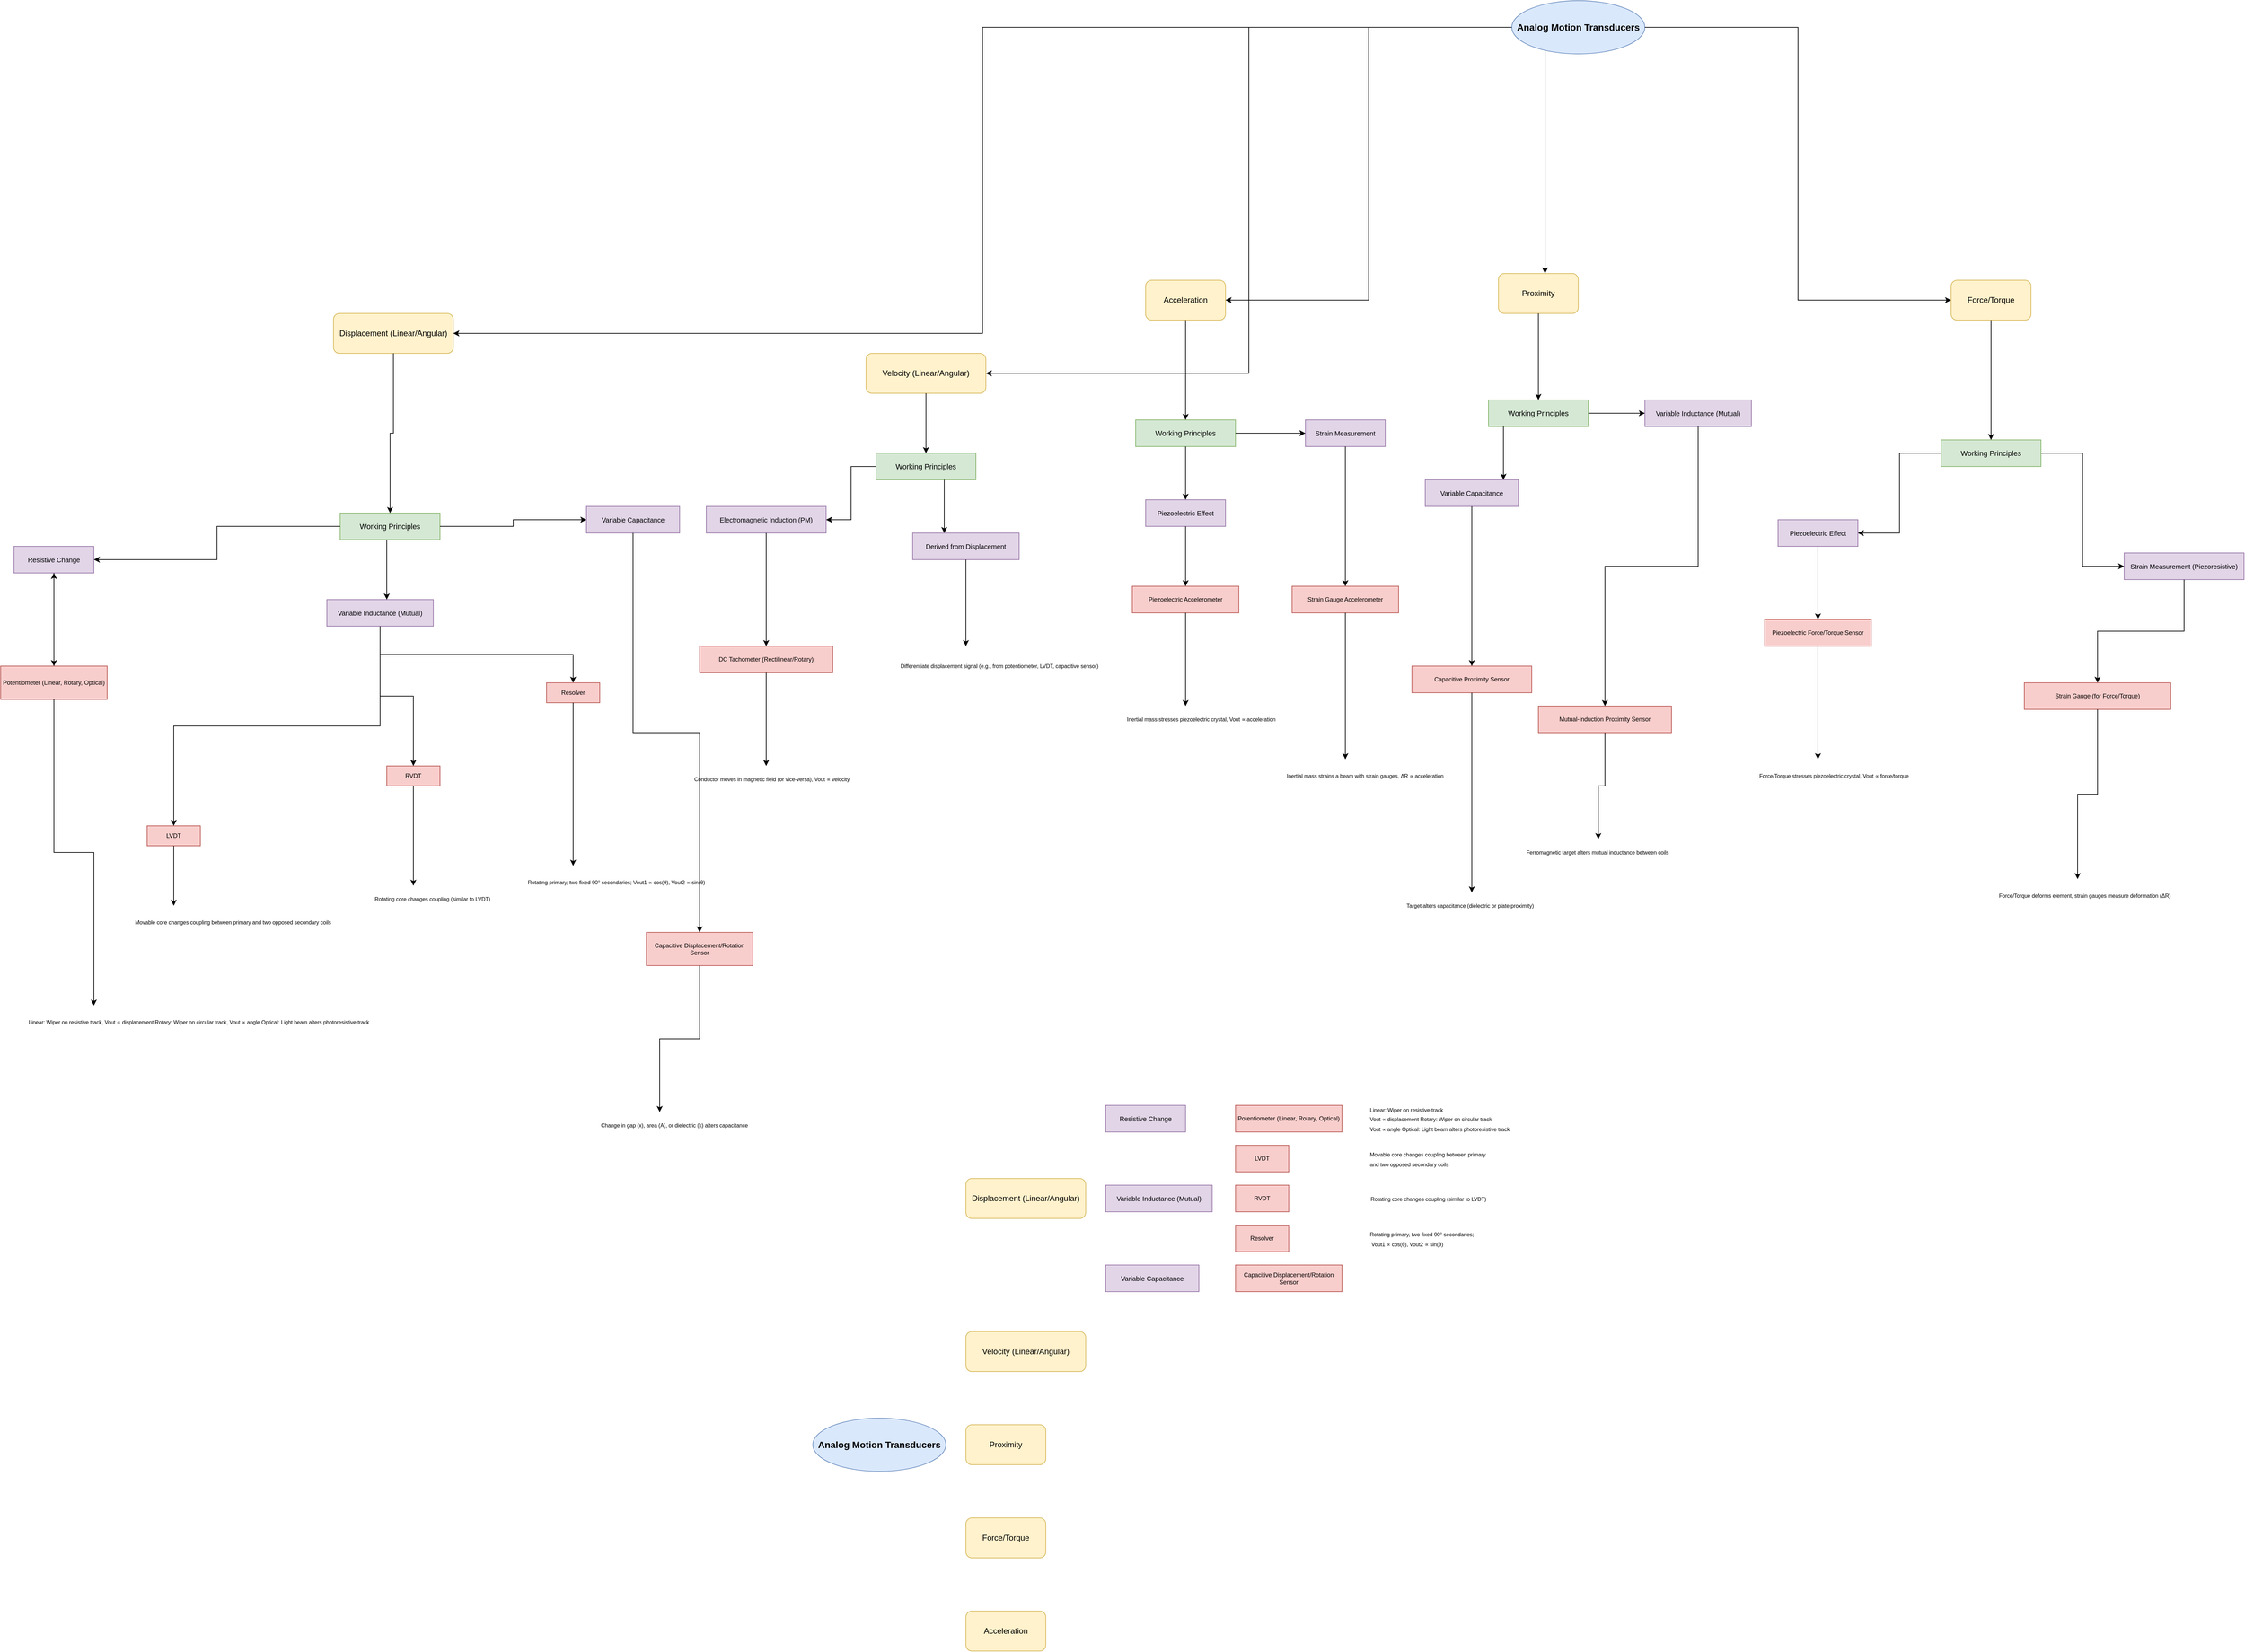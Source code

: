 <mxfile version="27.0.2">
  <diagram name="Page-1" id="zag9mFoeIa7U68DN8pHp">
    <mxGraphModel dx="3011" dy="1637" grid="1" gridSize="10" guides="1" tooltips="1" connect="1" arrows="1" fold="1" page="0" pageScale="1" pageWidth="850" pageHeight="1100" math="0" shadow="0">
      <root>
        <mxCell id="0" />
        <mxCell id="1" parent="0" />
        <mxCell id="jwKDQQEzBjQrpnpor33--13" value="Analog Motion Transducers" style="ellipse;whiteSpace=wrap;html=1;fillColor=#dae8fc;strokeColor=#6c8ebf;fontStyle=1;fontSize=14;" parent="1" vertex="1">
          <mxGeometry x="950" y="-650" width="200" height="80" as="geometry" />
        </mxCell>
        <mxCell id="jwKDQQEzBjQrpnpor33--14" value="Displacement (Linear/Angular)" style="rounded=1;whiteSpace=wrap;html=1;fillColor=#fff2cc;strokeColor=#d6b656;fontSize=12;" parent="1" vertex="1">
          <mxGeometry x="-820" y="-180" width="180" height="60" as="geometry" />
        </mxCell>
        <mxCell id="jwKDQQEzBjQrpnpor33--15" value="" style="edgeStyle=elbowEdgeStyle;elbow=horizontal;html=1;rounded=0;strokeColor=#000000;" parent="1" source="jwKDQQEzBjQrpnpor33--13" target="jwKDQQEzBjQrpnpor33--14" edge="1">
          <mxGeometry relative="1" as="geometry" />
        </mxCell>
        <mxCell id="jwKDQQEzBjQrpnpor33--16" value="Velocity (Linear/Angular)" style="rounded=1;whiteSpace=wrap;html=1;fillColor=#fff2cc;strokeColor=#d6b656;fontSize=12;" parent="1" vertex="1">
          <mxGeometry x="-20" y="-120" width="180" height="60" as="geometry" />
        </mxCell>
        <mxCell id="jwKDQQEzBjQrpnpor33--17" value="" style="edgeStyle=elbowEdgeStyle;elbow=horizontal;html=1;rounded=0;strokeColor=#000000;" parent="1" source="jwKDQQEzBjQrpnpor33--13" target="jwKDQQEzBjQrpnpor33--16" edge="1">
          <mxGeometry relative="1" as="geometry" />
        </mxCell>
        <mxCell id="jwKDQQEzBjQrpnpor33--18" value="Acceleration" style="rounded=1;whiteSpace=wrap;html=1;fillColor=#fff2cc;strokeColor=#d6b656;fontSize=12;" parent="1" vertex="1">
          <mxGeometry x="400" y="-230" width="120" height="60" as="geometry" />
        </mxCell>
        <mxCell id="jwKDQQEzBjQrpnpor33--19" value="" style="edgeStyle=elbowEdgeStyle;elbow=horizontal;html=1;rounded=0;strokeColor=#000000;" parent="1" source="jwKDQQEzBjQrpnpor33--13" target="jwKDQQEzBjQrpnpor33--18" edge="1">
          <mxGeometry relative="1" as="geometry" />
        </mxCell>
        <mxCell id="jwKDQQEzBjQrpnpor33--20" value="Proximity" style="rounded=1;whiteSpace=wrap;html=1;fillColor=#fff2cc;strokeColor=#d6b656;fontSize=12;" parent="1" vertex="1">
          <mxGeometry x="930" y="-240" width="120" height="60" as="geometry" />
        </mxCell>
        <mxCell id="jwKDQQEzBjQrpnpor33--21" value="" style="edgeStyle=elbowEdgeStyle;elbow=horizontal;html=1;rounded=0;strokeColor=#000000;" parent="1" source="jwKDQQEzBjQrpnpor33--13" target="jwKDQQEzBjQrpnpor33--20" edge="1">
          <mxGeometry relative="1" as="geometry" />
        </mxCell>
        <mxCell id="jwKDQQEzBjQrpnpor33--22" value="Force/Torque" style="rounded=1;whiteSpace=wrap;html=1;fillColor=#fff2cc;strokeColor=#d6b656;fontSize=12;" parent="1" vertex="1">
          <mxGeometry x="1610" y="-230" width="120" height="60" as="geometry" />
        </mxCell>
        <mxCell id="jwKDQQEzBjQrpnpor33--23" value="" style="edgeStyle=elbowEdgeStyle;elbow=horizontal;html=1;rounded=0;strokeColor=#000000;" parent="1" source="jwKDQQEzBjQrpnpor33--13" target="jwKDQQEzBjQrpnpor33--22" edge="1">
          <mxGeometry relative="1" as="geometry" />
        </mxCell>
        <mxCell id="jwKDQQEzBjQrpnpor33--24" value="Working Principles" style="whiteSpace=wrap;html=1;fillColor=#d5e8d4;strokeColor=#82b366;fontSize=11;" parent="1" vertex="1">
          <mxGeometry x="-810" y="120" width="150" height="40" as="geometry" />
        </mxCell>
        <mxCell id="jwKDQQEzBjQrpnpor33--25" value="" style="edgeStyle=elbowEdgeStyle;elbow=vertical;html=1;rounded=0;strokeColor=#000000;" parent="1" source="jwKDQQEzBjQrpnpor33--14" target="jwKDQQEzBjQrpnpor33--24" edge="1">
          <mxGeometry relative="1" as="geometry" />
        </mxCell>
        <mxCell id="jwKDQQEzBjQrpnpor33--26" value="Resistive Change" style="whiteSpace=wrap;html=1;fillColor=#e1d5e7;strokeColor=#9673a6;fontSize=10;" parent="1" vertex="1">
          <mxGeometry x="-1300" y="170" width="120" height="40" as="geometry" />
        </mxCell>
        <mxCell id="jwKDQQEzBjQrpnpor33--27" value="" style="edgeStyle=elbowEdgeStyle;elbow=horizontal;html=1;rounded=0;strokeColor=#000000;" parent="1" source="jwKDQQEzBjQrpnpor33--24" target="jwKDQQEzBjQrpnpor33--26" edge="1">
          <mxGeometry relative="1" as="geometry" />
        </mxCell>
        <mxCell id="jwKDQQEzBjQrpnpor33--122" value="" style="edgeStyle=orthogonalEdgeStyle;rounded=0;orthogonalLoop=1;jettySize=auto;html=1;" parent="1" source="jwKDQQEzBjQrpnpor33--28" target="jwKDQQEzBjQrpnpor33--26" edge="1">
          <mxGeometry relative="1" as="geometry" />
        </mxCell>
        <mxCell id="jwKDQQEzBjQrpnpor33--28" value="Potentiometer (Linear, Rotary, Optical)" style="whiteSpace=wrap;html=1;fillColor=#f8cecc;strokeColor=#b85450;fontSize=9;" parent="1" vertex="1">
          <mxGeometry x="-1320" y="350" width="160" height="50" as="geometry" />
        </mxCell>
        <mxCell id="jwKDQQEzBjQrpnpor33--29" value="" style="edgeStyle=elbowEdgeStyle;elbow=vertical;html=1;rounded=0;strokeColor=#000000;" parent="1" source="jwKDQQEzBjQrpnpor33--26" target="jwKDQQEzBjQrpnpor33--28" edge="1">
          <mxGeometry relative="1" as="geometry" />
        </mxCell>
        <mxCell id="jwKDQQEzBjQrpnpor33--30" value="Linear: Wiper on resistive track, Vout ∝ displacement Rotary: Wiper on circular track, Vout ∝ angle Optical: Light beam alters photoresistive track" style="text;html=1;align=left;verticalAlign=middle;resizable=0;points=[];autosize=1;strokeColor=none;fillColor=none;fontSize=8;" parent="1" vertex="1">
          <mxGeometry x="-1280" y="860" width="200" height="50" as="geometry" />
        </mxCell>
        <mxCell id="jwKDQQEzBjQrpnpor33--31" value="" style="edgeStyle=elbowEdgeStyle;elbow=vertical;html=1;rounded=0;strokeColor=#000000;" parent="1" source="jwKDQQEzBjQrpnpor33--28" target="jwKDQQEzBjQrpnpor33--30" edge="1">
          <mxGeometry relative="1" as="geometry" />
        </mxCell>
        <mxCell id="jwKDQQEzBjQrpnpor33--32" value="Variable Inductance (Mutual)" style="whiteSpace=wrap;html=1;fillColor=#e1d5e7;strokeColor=#9673a6;fontSize=10;" parent="1" vertex="1">
          <mxGeometry x="-830" y="250" width="160" height="40" as="geometry" />
        </mxCell>
        <mxCell id="jwKDQQEzBjQrpnpor33--33" value="" style="edgeStyle=elbowEdgeStyle;elbow=horizontal;html=1;rounded=0;strokeColor=#000000;" parent="1" source="jwKDQQEzBjQrpnpor33--24" target="jwKDQQEzBjQrpnpor33--32" edge="1">
          <mxGeometry relative="1" as="geometry" />
        </mxCell>
        <mxCell id="jwKDQQEzBjQrpnpor33--34" value="LVDT" style="whiteSpace=wrap;html=1;fillColor=#f8cecc;strokeColor=#b85450;fontSize=9;" parent="1" vertex="1">
          <mxGeometry x="-1100" y="590" width="80" height="30" as="geometry" />
        </mxCell>
        <mxCell id="jwKDQQEzBjQrpnpor33--35" value="" style="edgeStyle=elbowEdgeStyle;elbow=vertical;html=1;rounded=0;strokeColor=#000000;" parent="1" source="jwKDQQEzBjQrpnpor33--32" target="jwKDQQEzBjQrpnpor33--34" edge="1">
          <mxGeometry relative="1" as="geometry" />
        </mxCell>
        <mxCell id="jwKDQQEzBjQrpnpor33--36" value="Movable core changes coupling between primary and two opposed secondary coils" style="text;html=1;align=left;verticalAlign=middle;resizable=0;points=[];autosize=1;strokeColor=none;fillColor=none;fontSize=8;" parent="1" vertex="1">
          <mxGeometry x="-1120" y="710" width="120" height="50" as="geometry" />
        </mxCell>
        <mxCell id="jwKDQQEzBjQrpnpor33--37" value="" style="edgeStyle=elbowEdgeStyle;elbow=vertical;html=1;rounded=0;strokeColor=#000000;" parent="1" source="jwKDQQEzBjQrpnpor33--34" target="jwKDQQEzBjQrpnpor33--36" edge="1">
          <mxGeometry relative="1" as="geometry" />
        </mxCell>
        <mxCell id="jwKDQQEzBjQrpnpor33--38" value="RVDT" style="whiteSpace=wrap;html=1;fillColor=#f8cecc;strokeColor=#b85450;fontSize=9;" parent="1" vertex="1">
          <mxGeometry x="-740" y="500" width="80" height="30" as="geometry" />
        </mxCell>
        <mxCell id="jwKDQQEzBjQrpnpor33--39" value="" style="edgeStyle=elbowEdgeStyle;elbow=vertical;html=1;rounded=0;strokeColor=#000000;" parent="1" source="jwKDQQEzBjQrpnpor33--32" target="jwKDQQEzBjQrpnpor33--38" edge="1">
          <mxGeometry relative="1" as="geometry" />
        </mxCell>
        <mxCell id="jwKDQQEzBjQrpnpor33--40" value="Rotating core changes coupling (similar to LVDT)" style="text;html=1;align=left;verticalAlign=middle;resizable=0;points=[];autosize=1;strokeColor=none;fillColor=none;fontSize=8;" parent="1" vertex="1">
          <mxGeometry x="-760" y="680" width="120" height="40" as="geometry" />
        </mxCell>
        <mxCell id="jwKDQQEzBjQrpnpor33--41" value="" style="edgeStyle=elbowEdgeStyle;elbow=vertical;html=1;rounded=0;strokeColor=#000000;" parent="1" source="jwKDQQEzBjQrpnpor33--38" target="jwKDQQEzBjQrpnpor33--40" edge="1">
          <mxGeometry relative="1" as="geometry" />
        </mxCell>
        <mxCell id="jwKDQQEzBjQrpnpor33--42" value="Resolver" style="whiteSpace=wrap;html=1;fillColor=#f8cecc;strokeColor=#b85450;fontSize=9;" parent="1" vertex="1">
          <mxGeometry x="-500" y="375" width="80" height="30" as="geometry" />
        </mxCell>
        <mxCell id="jwKDQQEzBjQrpnpor33--43" value="" style="edgeStyle=elbowEdgeStyle;elbow=vertical;html=1;rounded=0;strokeColor=#000000;" parent="1" source="jwKDQQEzBjQrpnpor33--32" target="jwKDQQEzBjQrpnpor33--42" edge="1">
          <mxGeometry relative="1" as="geometry">
            <mxPoint x="-200" y="380" as="targetPoint" />
          </mxGeometry>
        </mxCell>
        <mxCell id="jwKDQQEzBjQrpnpor33--44" value="Rotating primary, two fixed 90° secondaries; Vout1 ∝ cos(θ), Vout2 ∝ sin(θ)" style="text;html=1;align=left;verticalAlign=middle;resizable=0;points=[];autosize=1;strokeColor=none;fillColor=none;fontSize=8;" parent="1" vertex="1">
          <mxGeometry x="-530" y="650" width="140" height="50" as="geometry" />
        </mxCell>
        <mxCell id="jwKDQQEzBjQrpnpor33--45" value="" style="edgeStyle=elbowEdgeStyle;elbow=vertical;html=1;rounded=0;strokeColor=#000000;" parent="1" source="jwKDQQEzBjQrpnpor33--42" target="jwKDQQEzBjQrpnpor33--44" edge="1">
          <mxGeometry relative="1" as="geometry" />
        </mxCell>
        <mxCell id="jwKDQQEzBjQrpnpor33--46" value="Variable Capacitance" style="whiteSpace=wrap;html=1;fillColor=#e1d5e7;strokeColor=#9673a6;fontSize=10;" parent="1" vertex="1">
          <mxGeometry x="-440" y="110" width="140" height="40" as="geometry" />
        </mxCell>
        <mxCell id="jwKDQQEzBjQrpnpor33--47" value="" style="edgeStyle=elbowEdgeStyle;elbow=horizontal;html=1;rounded=0;strokeColor=#000000;" parent="1" source="jwKDQQEzBjQrpnpor33--24" target="jwKDQQEzBjQrpnpor33--46" edge="1">
          <mxGeometry relative="1" as="geometry" />
        </mxCell>
        <mxCell id="jwKDQQEzBjQrpnpor33--48" value="Capacitive Displacement/Rotation Sensor" style="whiteSpace=wrap;html=1;fillColor=#f8cecc;strokeColor=#b85450;fontSize=9;" parent="1" vertex="1">
          <mxGeometry x="-350" y="750" width="160" height="50" as="geometry" />
        </mxCell>
        <mxCell id="jwKDQQEzBjQrpnpor33--49" value="" style="edgeStyle=elbowEdgeStyle;elbow=vertical;html=1;rounded=0;strokeColor=#000000;" parent="1" source="jwKDQQEzBjQrpnpor33--46" target="jwKDQQEzBjQrpnpor33--48" edge="1">
          <mxGeometry relative="1" as="geometry" />
        </mxCell>
        <mxCell id="jwKDQQEzBjQrpnpor33--50" value="Change in gap (x), area (A), or dielectric (k) alters capacitance" style="text;html=1;align=left;verticalAlign=middle;resizable=0;points=[];autosize=1;strokeColor=none;fillColor=none;fontSize=8;" parent="1" vertex="1">
          <mxGeometry x="-420" y="1020" width="180" height="40" as="geometry" />
        </mxCell>
        <mxCell id="jwKDQQEzBjQrpnpor33--51" value="" style="edgeStyle=elbowEdgeStyle;elbow=vertical;html=1;rounded=0;strokeColor=#000000;" parent="1" source="jwKDQQEzBjQrpnpor33--48" target="jwKDQQEzBjQrpnpor33--50" edge="1">
          <mxGeometry relative="1" as="geometry" />
        </mxCell>
        <mxCell id="jwKDQQEzBjQrpnpor33--52" value="Working Principles" style="whiteSpace=wrap;html=1;fillColor=#d5e8d4;strokeColor=#82b366;fontSize=11;" parent="1" vertex="1">
          <mxGeometry x="-5" y="30" width="150" height="40" as="geometry" />
        </mxCell>
        <mxCell id="jwKDQQEzBjQrpnpor33--53" value="" style="edgeStyle=elbowEdgeStyle;elbow=vertical;html=1;rounded=0;strokeColor=#000000;" parent="1" source="jwKDQQEzBjQrpnpor33--16" target="jwKDQQEzBjQrpnpor33--52" edge="1">
          <mxGeometry relative="1" as="geometry" />
        </mxCell>
        <mxCell id="jwKDQQEzBjQrpnpor33--54" value="Electromagnetic Induction (PM)" style="whiteSpace=wrap;html=1;fillColor=#e1d5e7;strokeColor=#9673a6;fontSize=10;" parent="1" vertex="1">
          <mxGeometry x="-260" y="110" width="180" height="40" as="geometry" />
        </mxCell>
        <mxCell id="jwKDQQEzBjQrpnpor33--55" value="" style="edgeStyle=elbowEdgeStyle;elbow=horizontal;html=1;rounded=0;strokeColor=#000000;" parent="1" source="jwKDQQEzBjQrpnpor33--52" target="jwKDQQEzBjQrpnpor33--54" edge="1">
          <mxGeometry relative="1" as="geometry" />
        </mxCell>
        <mxCell id="jwKDQQEzBjQrpnpor33--56" value="DC Tachometer (Rectilinear/Rotary)" style="whiteSpace=wrap;html=1;fillColor=#f8cecc;strokeColor=#b85450;fontSize=9;" parent="1" vertex="1">
          <mxGeometry x="-270" y="320" width="200" height="40" as="geometry" />
        </mxCell>
        <mxCell id="jwKDQQEzBjQrpnpor33--57" value="" style="edgeStyle=elbowEdgeStyle;elbow=vertical;html=1;rounded=0;strokeColor=#000000;" parent="1" source="jwKDQQEzBjQrpnpor33--54" target="jwKDQQEzBjQrpnpor33--56" edge="1">
          <mxGeometry relative="1" as="geometry" />
        </mxCell>
        <mxCell id="jwKDQQEzBjQrpnpor33--58" value="Conductor moves in magnetic field (or vice-versa), Vout ∝ velocity" style="text;html=1;align=left;verticalAlign=middle;resizable=0;points=[];autosize=1;strokeColor=none;fillColor=none;fontSize=8;" parent="1" vertex="1">
          <mxGeometry x="-280" y="500" width="220" height="40" as="geometry" />
        </mxCell>
        <mxCell id="jwKDQQEzBjQrpnpor33--59" value="" style="edgeStyle=elbowEdgeStyle;elbow=vertical;html=1;rounded=0;strokeColor=#000000;" parent="1" source="jwKDQQEzBjQrpnpor33--56" target="jwKDQQEzBjQrpnpor33--58" edge="1">
          <mxGeometry relative="1" as="geometry" />
        </mxCell>
        <mxCell id="jwKDQQEzBjQrpnpor33--60" value="Derived from Displacement" style="whiteSpace=wrap;html=1;fillColor=#e1d5e7;strokeColor=#9673a6;fontSize=10;" parent="1" vertex="1">
          <mxGeometry x="50" y="150" width="160" height="40" as="geometry" />
        </mxCell>
        <mxCell id="jwKDQQEzBjQrpnpor33--61" value="" style="edgeStyle=elbowEdgeStyle;elbow=horizontal;html=1;rounded=0;strokeColor=#000000;" parent="1" source="jwKDQQEzBjQrpnpor33--52" target="jwKDQQEzBjQrpnpor33--60" edge="1">
          <mxGeometry relative="1" as="geometry" />
        </mxCell>
        <mxCell id="jwKDQQEzBjQrpnpor33--62" value="Differentiate displacement signal (e.g., from potentiometer, LVDT, capacitive sensor)" style="text;html=1;align=left;verticalAlign=middle;resizable=0;points=[];autosize=1;strokeColor=none;fillColor=none;fontSize=8;" parent="1" vertex="1">
          <mxGeometry x="30" y="320" width="200" height="60" as="geometry" />
        </mxCell>
        <mxCell id="jwKDQQEzBjQrpnpor33--63" value="" style="edgeStyle=elbowEdgeStyle;elbow=vertical;html=1;rounded=0;strokeColor=#000000;" parent="1" source="jwKDQQEzBjQrpnpor33--60" target="jwKDQQEzBjQrpnpor33--62" edge="1">
          <mxGeometry relative="1" as="geometry" />
        </mxCell>
        <mxCell id="jwKDQQEzBjQrpnpor33--64" value="Working Principles" style="whiteSpace=wrap;html=1;fillColor=#d5e8d4;strokeColor=#82b366;fontSize=11;" parent="1" vertex="1">
          <mxGeometry x="385" y="-20" width="150" height="40" as="geometry" />
        </mxCell>
        <mxCell id="jwKDQQEzBjQrpnpor33--65" value="" style="edgeStyle=elbowEdgeStyle;elbow=vertical;html=1;rounded=0;strokeColor=#000000;" parent="1" source="jwKDQQEzBjQrpnpor33--18" target="jwKDQQEzBjQrpnpor33--64" edge="1">
          <mxGeometry relative="1" as="geometry" />
        </mxCell>
        <mxCell id="jwKDQQEzBjQrpnpor33--66" value="Piezoelectric Effect" style="whiteSpace=wrap;html=1;fillColor=#e1d5e7;strokeColor=#9673a6;fontSize=10;" parent="1" vertex="1">
          <mxGeometry x="400" y="100" width="120" height="40" as="geometry" />
        </mxCell>
        <mxCell id="jwKDQQEzBjQrpnpor33--67" value="" style="edgeStyle=elbowEdgeStyle;elbow=horizontal;html=1;rounded=0;strokeColor=#000000;" parent="1" source="jwKDQQEzBjQrpnpor33--64" target="jwKDQQEzBjQrpnpor33--66" edge="1">
          <mxGeometry relative="1" as="geometry" />
        </mxCell>
        <mxCell id="jwKDQQEzBjQrpnpor33--68" value="Piezoelectric Accelerometer" style="whiteSpace=wrap;html=1;fillColor=#f8cecc;strokeColor=#b85450;fontSize=9;" parent="1" vertex="1">
          <mxGeometry x="380" y="230" width="160" height="40" as="geometry" />
        </mxCell>
        <mxCell id="jwKDQQEzBjQrpnpor33--69" value="" style="edgeStyle=elbowEdgeStyle;elbow=vertical;html=1;rounded=0;strokeColor=#000000;" parent="1" source="jwKDQQEzBjQrpnpor33--66" target="jwKDQQEzBjQrpnpor33--68" edge="1">
          <mxGeometry relative="1" as="geometry" />
        </mxCell>
        <mxCell id="jwKDQQEzBjQrpnpor33--70" value="Inertial mass stresses piezoelectric crystal, Vout ∝ acceleration" style="text;html=1;align=left;verticalAlign=middle;resizable=0;points=[];autosize=1;strokeColor=none;fillColor=none;fontSize=8;" parent="1" vertex="1">
          <mxGeometry x="370" y="410" width="180" height="40" as="geometry" />
        </mxCell>
        <mxCell id="jwKDQQEzBjQrpnpor33--71" value="" style="edgeStyle=elbowEdgeStyle;elbow=vertical;html=1;rounded=0;strokeColor=#000000;" parent="1" source="jwKDQQEzBjQrpnpor33--68" target="jwKDQQEzBjQrpnpor33--70" edge="1">
          <mxGeometry relative="1" as="geometry" />
        </mxCell>
        <mxCell id="jwKDQQEzBjQrpnpor33--72" value="Strain Measurement" style="whiteSpace=wrap;html=1;fillColor=#e1d5e7;strokeColor=#9673a6;fontSize=10;" parent="1" vertex="1">
          <mxGeometry x="640" y="-20" width="120" height="40" as="geometry" />
        </mxCell>
        <mxCell id="jwKDQQEzBjQrpnpor33--73" value="" style="edgeStyle=elbowEdgeStyle;elbow=horizontal;html=1;rounded=0;strokeColor=#000000;" parent="1" source="jwKDQQEzBjQrpnpor33--64" target="jwKDQQEzBjQrpnpor33--72" edge="1">
          <mxGeometry relative="1" as="geometry" />
        </mxCell>
        <mxCell id="jwKDQQEzBjQrpnpor33--74" value="Strain Gauge Accelerometer" style="whiteSpace=wrap;html=1;fillColor=#f8cecc;strokeColor=#b85450;fontSize=9;" parent="1" vertex="1">
          <mxGeometry x="620" y="230" width="160" height="40" as="geometry" />
        </mxCell>
        <mxCell id="jwKDQQEzBjQrpnpor33--75" value="" style="edgeStyle=elbowEdgeStyle;elbow=vertical;html=1;rounded=0;strokeColor=#000000;" parent="1" source="jwKDQQEzBjQrpnpor33--72" target="jwKDQQEzBjQrpnpor33--74" edge="1">
          <mxGeometry relative="1" as="geometry" />
        </mxCell>
        <mxCell id="jwKDQQEzBjQrpnpor33--76" value="Inertial mass strains a beam with strain gauges, ΔR ∝ acceleration" style="text;html=1;align=left;verticalAlign=middle;resizable=0;points=[];autosize=1;strokeColor=none;fillColor=none;fontSize=8;" parent="1" vertex="1">
          <mxGeometry x="610" y="490" width="180" height="50" as="geometry" />
        </mxCell>
        <mxCell id="jwKDQQEzBjQrpnpor33--77" value="" style="edgeStyle=elbowEdgeStyle;elbow=vertical;html=1;rounded=0;strokeColor=#000000;" parent="1" source="jwKDQQEzBjQrpnpor33--74" target="jwKDQQEzBjQrpnpor33--76" edge="1">
          <mxGeometry relative="1" as="geometry" />
        </mxCell>
        <mxCell id="jwKDQQEzBjQrpnpor33--78" value="Working Principles" style="whiteSpace=wrap;html=1;fillColor=#d5e8d4;strokeColor=#82b366;fontSize=11;" parent="1" vertex="1">
          <mxGeometry x="915" y="-50" width="150" height="40" as="geometry" />
        </mxCell>
        <mxCell id="jwKDQQEzBjQrpnpor33--79" value="" style="edgeStyle=elbowEdgeStyle;elbow=vertical;html=1;rounded=0;strokeColor=#000000;" parent="1" source="jwKDQQEzBjQrpnpor33--20" target="jwKDQQEzBjQrpnpor33--78" edge="1">
          <mxGeometry relative="1" as="geometry" />
        </mxCell>
        <mxCell id="jwKDQQEzBjQrpnpor33--80" value="Variable Inductance (Mutual)" style="whiteSpace=wrap;html=1;fillColor=#e1d5e7;strokeColor=#9673a6;fontSize=10;" parent="1" vertex="1">
          <mxGeometry x="1150" y="-50" width="160" height="40" as="geometry" />
        </mxCell>
        <mxCell id="jwKDQQEzBjQrpnpor33--81" value="" style="edgeStyle=elbowEdgeStyle;elbow=horizontal;html=1;rounded=0;strokeColor=#000000;" parent="1" source="jwKDQQEzBjQrpnpor33--78" target="jwKDQQEzBjQrpnpor33--80" edge="1">
          <mxGeometry relative="1" as="geometry" />
        </mxCell>
        <mxCell id="jwKDQQEzBjQrpnpor33--82" value="Mutual-Induction Proximity Sensor" style="whiteSpace=wrap;html=1;fillColor=#f8cecc;strokeColor=#b85450;fontSize=9;" parent="1" vertex="1">
          <mxGeometry x="990" y="410" width="200" height="40" as="geometry" />
        </mxCell>
        <mxCell id="jwKDQQEzBjQrpnpor33--83" value="" style="edgeStyle=elbowEdgeStyle;elbow=vertical;html=1;rounded=0;strokeColor=#000000;" parent="1" source="jwKDQQEzBjQrpnpor33--80" target="jwKDQQEzBjQrpnpor33--82" edge="1">
          <mxGeometry relative="1" as="geometry" />
        </mxCell>
        <mxCell id="jwKDQQEzBjQrpnpor33--84" value="Ferromagnetic target alters mutual inductance between coils" style="text;html=1;align=left;verticalAlign=middle;resizable=0;points=[];autosize=1;strokeColor=none;fillColor=none;fontSize=8;" parent="1" vertex="1">
          <mxGeometry x="970" y="610" width="220" height="40" as="geometry" />
        </mxCell>
        <mxCell id="jwKDQQEzBjQrpnpor33--85" value="" style="edgeStyle=elbowEdgeStyle;elbow=vertical;html=1;rounded=0;strokeColor=#000000;" parent="1" source="jwKDQQEzBjQrpnpor33--82" target="jwKDQQEzBjQrpnpor33--84" edge="1">
          <mxGeometry relative="1" as="geometry" />
        </mxCell>
        <mxCell id="jwKDQQEzBjQrpnpor33--86" value="Variable Capacitance" style="whiteSpace=wrap;html=1;fillColor=#e1d5e7;strokeColor=#9673a6;fontSize=10;" parent="1" vertex="1">
          <mxGeometry x="820" y="70" width="140" height="40" as="geometry" />
        </mxCell>
        <mxCell id="jwKDQQEzBjQrpnpor33--87" value="" style="edgeStyle=elbowEdgeStyle;elbow=horizontal;html=1;rounded=0;strokeColor=#000000;" parent="1" source="jwKDQQEzBjQrpnpor33--78" target="jwKDQQEzBjQrpnpor33--86" edge="1">
          <mxGeometry relative="1" as="geometry" />
        </mxCell>
        <mxCell id="jwKDQQEzBjQrpnpor33--88" value="Capacitive Proximity Sensor" style="whiteSpace=wrap;html=1;fillColor=#f8cecc;strokeColor=#b85450;fontSize=9;" parent="1" vertex="1">
          <mxGeometry x="800" y="350" width="180" height="40" as="geometry" />
        </mxCell>
        <mxCell id="jwKDQQEzBjQrpnpor33--89" value="" style="edgeStyle=elbowEdgeStyle;elbow=vertical;html=1;rounded=0;strokeColor=#000000;" parent="1" source="jwKDQQEzBjQrpnpor33--86" target="jwKDQQEzBjQrpnpor33--88" edge="1">
          <mxGeometry relative="1" as="geometry" />
        </mxCell>
        <mxCell id="jwKDQQEzBjQrpnpor33--90" value="Target alters capacitance (dielectric or plate proximity)" style="text;html=1;align=left;verticalAlign=middle;resizable=0;points=[];autosize=1;strokeColor=none;fillColor=none;fontSize=8;" parent="1" vertex="1">
          <mxGeometry x="790" y="690" width="200" height="40" as="geometry" />
        </mxCell>
        <mxCell id="jwKDQQEzBjQrpnpor33--91" value="" style="edgeStyle=elbowEdgeStyle;elbow=vertical;html=1;rounded=0;strokeColor=#000000;" parent="1" source="jwKDQQEzBjQrpnpor33--88" target="jwKDQQEzBjQrpnpor33--90" edge="1">
          <mxGeometry relative="1" as="geometry" />
        </mxCell>
        <mxCell id="jwKDQQEzBjQrpnpor33--92" value="Working Principles" style="whiteSpace=wrap;html=1;fillColor=#d5e8d4;strokeColor=#82b366;fontSize=11;" parent="1" vertex="1">
          <mxGeometry x="1595" y="10" width="150" height="40" as="geometry" />
        </mxCell>
        <mxCell id="jwKDQQEzBjQrpnpor33--93" value="" style="edgeStyle=elbowEdgeStyle;elbow=vertical;html=1;rounded=0;strokeColor=#000000;" parent="1" source="jwKDQQEzBjQrpnpor33--22" target="jwKDQQEzBjQrpnpor33--92" edge="1">
          <mxGeometry relative="1" as="geometry" />
        </mxCell>
        <mxCell id="jwKDQQEzBjQrpnpor33--94" value="Strain Measurement (Piezoresistive)" style="whiteSpace=wrap;html=1;fillColor=#e1d5e7;strokeColor=#9673a6;fontSize=10;" parent="1" vertex="1">
          <mxGeometry x="1870" y="180" width="180" height="40" as="geometry" />
        </mxCell>
        <mxCell id="jwKDQQEzBjQrpnpor33--95" value="" style="edgeStyle=elbowEdgeStyle;elbow=horizontal;html=1;rounded=0;strokeColor=#000000;" parent="1" source="jwKDQQEzBjQrpnpor33--92" target="jwKDQQEzBjQrpnpor33--94" edge="1">
          <mxGeometry relative="1" as="geometry" />
        </mxCell>
        <mxCell id="jwKDQQEzBjQrpnpor33--96" value="Strain Gauge (for Force/Torque)" style="whiteSpace=wrap;html=1;fillColor=#f8cecc;strokeColor=#b85450;fontSize=9;" parent="1" vertex="1">
          <mxGeometry x="1720" y="375" width="220" height="40" as="geometry" />
        </mxCell>
        <mxCell id="jwKDQQEzBjQrpnpor33--97" value="" style="edgeStyle=elbowEdgeStyle;elbow=vertical;html=1;rounded=0;strokeColor=#000000;" parent="1" source="jwKDQQEzBjQrpnpor33--94" target="jwKDQQEzBjQrpnpor33--96" edge="1">
          <mxGeometry relative="1" as="geometry" />
        </mxCell>
        <mxCell id="jwKDQQEzBjQrpnpor33--98" value="Force/Torque deforms element, strain gauges measure deformation (ΔR)" style="text;html=1;align=left;verticalAlign=middle;resizable=0;points=[];autosize=1;strokeColor=none;fillColor=none;fontSize=8;" parent="1" vertex="1">
          <mxGeometry x="1680" y="670" width="240" height="50" as="geometry" />
        </mxCell>
        <mxCell id="jwKDQQEzBjQrpnpor33--99" value="" style="edgeStyle=elbowEdgeStyle;elbow=vertical;html=1;rounded=0;strokeColor=#000000;" parent="1" source="jwKDQQEzBjQrpnpor33--96" target="jwKDQQEzBjQrpnpor33--98" edge="1">
          <mxGeometry relative="1" as="geometry" />
        </mxCell>
        <mxCell id="jwKDQQEzBjQrpnpor33--100" value="Piezoelectric Effect" style="whiteSpace=wrap;html=1;fillColor=#e1d5e7;strokeColor=#9673a6;fontSize=10;" parent="1" vertex="1">
          <mxGeometry x="1350" y="130" width="120" height="40" as="geometry" />
        </mxCell>
        <mxCell id="jwKDQQEzBjQrpnpor33--101" value="" style="edgeStyle=elbowEdgeStyle;elbow=horizontal;html=1;rounded=0;strokeColor=#000000;" parent="1" source="jwKDQQEzBjQrpnpor33--92" target="jwKDQQEzBjQrpnpor33--100" edge="1">
          <mxGeometry relative="1" as="geometry" />
        </mxCell>
        <mxCell id="jwKDQQEzBjQrpnpor33--102" value="Piezoelectric Force/Torque Sensor" style="whiteSpace=wrap;html=1;fillColor=#f8cecc;strokeColor=#b85450;fontSize=9;" parent="1" vertex="1">
          <mxGeometry x="1330" y="280" width="160" height="40" as="geometry" />
        </mxCell>
        <mxCell id="jwKDQQEzBjQrpnpor33--103" value="" style="edgeStyle=elbowEdgeStyle;elbow=vertical;html=1;rounded=0;strokeColor=#000000;" parent="1" source="jwKDQQEzBjQrpnpor33--100" target="jwKDQQEzBjQrpnpor33--102" edge="1">
          <mxGeometry relative="1" as="geometry" />
        </mxCell>
        <mxCell id="jwKDQQEzBjQrpnpor33--104" value="Force/Torque stresses piezoelectric crystal, Vout ∝ force/torque" style="text;html=1;align=left;verticalAlign=middle;resizable=0;points=[];autosize=1;strokeColor=none;fillColor=none;fontSize=8;" parent="1" vertex="1">
          <mxGeometry x="1320" y="490" width="180" height="50" as="geometry" />
        </mxCell>
        <mxCell id="jwKDQQEzBjQrpnpor33--105" value="" style="edgeStyle=elbowEdgeStyle;elbow=vertical;html=1;rounded=0;strokeColor=#000000;" parent="1" source="jwKDQQEzBjQrpnpor33--102" target="jwKDQQEzBjQrpnpor33--104" edge="1">
          <mxGeometry relative="1" as="geometry" />
        </mxCell>
        <mxCell id="jwKDQQEzBjQrpnpor33--106" value="Analog Motion Transducers" style="ellipse;whiteSpace=wrap;html=1;fillColor=#dae8fc;strokeColor=#6c8ebf;fontStyle=1;fontSize=14;" parent="1" vertex="1">
          <mxGeometry x="-100" y="1480" width="200" height="80" as="geometry" />
        </mxCell>
        <mxCell id="jwKDQQEzBjQrpnpor33--107" value="Displacement (Linear/Angular)" style="rounded=1;whiteSpace=wrap;html=1;fillColor=#fff2cc;strokeColor=#d6b656;fontSize=12;" parent="1" vertex="1">
          <mxGeometry x="130" y="1120" width="180" height="60" as="geometry" />
        </mxCell>
        <mxCell id="jwKDQQEzBjQrpnpor33--108" value="Velocity (Linear/Angular)" style="rounded=1;whiteSpace=wrap;html=1;fillColor=#fff2cc;strokeColor=#d6b656;fontSize=12;" parent="1" vertex="1">
          <mxGeometry x="130" y="1350" width="180" height="60" as="geometry" />
        </mxCell>
        <mxCell id="jwKDQQEzBjQrpnpor33--109" value="Acceleration" style="rounded=1;whiteSpace=wrap;html=1;fillColor=#fff2cc;strokeColor=#d6b656;fontSize=12;" parent="1" vertex="1">
          <mxGeometry x="130" y="1770" width="120" height="60" as="geometry" />
        </mxCell>
        <mxCell id="jwKDQQEzBjQrpnpor33--111" value="Proximity" style="rounded=1;whiteSpace=wrap;html=1;fillColor=#fff2cc;strokeColor=#d6b656;fontSize=12;" parent="1" vertex="1">
          <mxGeometry x="130" y="1490" width="120" height="60" as="geometry" />
        </mxCell>
        <mxCell id="jwKDQQEzBjQrpnpor33--112" value="Force/Torque" style="rounded=1;whiteSpace=wrap;html=1;fillColor=#fff2cc;strokeColor=#d6b656;fontSize=12;" parent="1" vertex="1">
          <mxGeometry x="130" y="1630" width="120" height="60" as="geometry" />
        </mxCell>
        <mxCell id="jwKDQQEzBjQrpnpor33--131" value="Resistive Change" style="whiteSpace=wrap;html=1;fillColor=#e1d5e7;strokeColor=#9673a6;fontSize=10;" parent="1" vertex="1">
          <mxGeometry x="340" y="1010" width="120" height="40" as="geometry" />
        </mxCell>
        <mxCell id="jwKDQQEzBjQrpnpor33--132" value="Variable Inductance (Mutual)" style="whiteSpace=wrap;html=1;fillColor=#e1d5e7;strokeColor=#9673a6;fontSize=10;" parent="1" vertex="1">
          <mxGeometry x="340" y="1130" width="160" height="40" as="geometry" />
        </mxCell>
        <mxCell id="jwKDQQEzBjQrpnpor33--133" value="Variable Capacitance" style="whiteSpace=wrap;html=1;fillColor=#e1d5e7;strokeColor=#9673a6;fontSize=10;" parent="1" vertex="1">
          <mxGeometry x="340" y="1250" width="140" height="40" as="geometry" />
        </mxCell>
        <mxCell id="V3AHljOZftXMfCnjsO7J-3" value="Potentiometer (Linear, Rotary, Optical)" style="whiteSpace=wrap;html=1;fillColor=#f8cecc;strokeColor=#b85450;fontSize=9;" parent="1" vertex="1">
          <mxGeometry x="535" y="1010" width="160" height="40" as="geometry" />
        </mxCell>
        <mxCell id="V3AHljOZftXMfCnjsO7J-4" value="LVDT" style="whiteSpace=wrap;html=1;fillColor=#f8cecc;strokeColor=#b85450;fontSize=9;" parent="1" vertex="1">
          <mxGeometry x="535" y="1070" width="80" height="40" as="geometry" />
        </mxCell>
        <mxCell id="V3AHljOZftXMfCnjsO7J-5" value="RVDT" style="whiteSpace=wrap;html=1;fillColor=#f8cecc;strokeColor=#b85450;fontSize=9;" parent="1" vertex="1">
          <mxGeometry x="535" y="1130" width="80" height="40" as="geometry" />
        </mxCell>
        <mxCell id="V3AHljOZftXMfCnjsO7J-6" value="Resolver" style="whiteSpace=wrap;html=1;fillColor=#f8cecc;strokeColor=#b85450;fontSize=9;" parent="1" vertex="1">
          <mxGeometry x="535" y="1190" width="80" height="40" as="geometry" />
        </mxCell>
        <mxCell id="V3AHljOZftXMfCnjsO7J-7" value="Capacitive Displacement/Rotation Sensor" style="whiteSpace=wrap;html=1;fillColor=#f8cecc;strokeColor=#b85450;fontSize=9;" parent="1" vertex="1">
          <mxGeometry x="535" y="1250" width="160" height="40" as="geometry" />
        </mxCell>
        <mxCell id="V3AHljOZftXMfCnjsO7J-9" value="&lt;span style=&quot;font-size: 8px; text-wrap-mode: nowrap;&quot;&gt;Linear: Wiper on resistive track&amp;nbsp;&lt;/span&gt;&lt;div&gt;&lt;span style=&quot;font-size: 8px; text-wrap-mode: nowrap;&quot;&gt;Vout ∝ displacement Rotary: Wiper on circular track&amp;nbsp;&lt;/span&gt;&lt;/div&gt;&lt;div&gt;&lt;span style=&quot;font-size: 8px; text-wrap-mode: nowrap;&quot;&gt;Vout ∝ angle Optical: Light beam alters photoresistive track&lt;/span&gt;&lt;/div&gt;" style="text;html=1;align=left;verticalAlign=middle;whiteSpace=wrap;rounded=0;" parent="1" vertex="1">
          <mxGeometry x="735" y="1010" width="220" height="40" as="geometry" />
        </mxCell>
        <mxCell id="V3AHljOZftXMfCnjsO7J-10" value="&lt;span style=&quot;font-size: 8px; text-wrap-mode: nowrap;&quot;&gt;Movable core changes coupling between&amp;nbsp;&lt;/span&gt;&lt;span style=&quot;font-size: 8px; text-wrap-mode: nowrap; background-color: transparent; color: light-dark(rgb(0, 0, 0), rgb(255, 255, 255));&quot;&gt;primary&amp;nbsp;&lt;/span&gt;&lt;div&gt;&lt;span style=&quot;font-size: 8px; text-wrap-mode: nowrap; background-color: transparent; color: light-dark(rgb(0, 0, 0), rgb(255, 255, 255));&quot;&gt;and two opposed secondary coils&lt;/span&gt;&lt;/div&gt;" style="text;html=1;align=left;verticalAlign=middle;whiteSpace=wrap;rounded=0;" parent="1" vertex="1">
          <mxGeometry x="735" y="1070" width="180" height="40" as="geometry" />
        </mxCell>
        <mxCell id="V3AHljOZftXMfCnjsO7J-11" value="&lt;span style=&quot;font-size: 8px; text-align: left; text-wrap-mode: nowrap;&quot;&gt;Rotating core changes coupling (similar to LVDT)&lt;/span&gt;" style="text;html=1;align=center;verticalAlign=middle;whiteSpace=wrap;rounded=0;" parent="1" vertex="1">
          <mxGeometry x="735" y="1130" width="180" height="40" as="geometry" />
        </mxCell>
        <mxCell id="V3AHljOZftXMfCnjsO7J-12" value="&lt;span style=&quot;font-size: 8px; text-wrap-mode: nowrap;&quot;&gt;Rotating primary, two fixed 90° secondaries;&lt;/span&gt;&lt;div&gt;&lt;span style=&quot;font-size: 8px; text-wrap-mode: nowrap;&quot;&gt;&amp;nbsp;Vout1 ∝ cos(θ), Vout2 ∝ sin(θ)&lt;/span&gt;&lt;/div&gt;" style="text;html=1;align=left;verticalAlign=middle;whiteSpace=wrap;rounded=0;" parent="1" vertex="1">
          <mxGeometry x="735" y="1190" width="160" height="40" as="geometry" />
        </mxCell>
      </root>
    </mxGraphModel>
  </diagram>
</mxfile>
